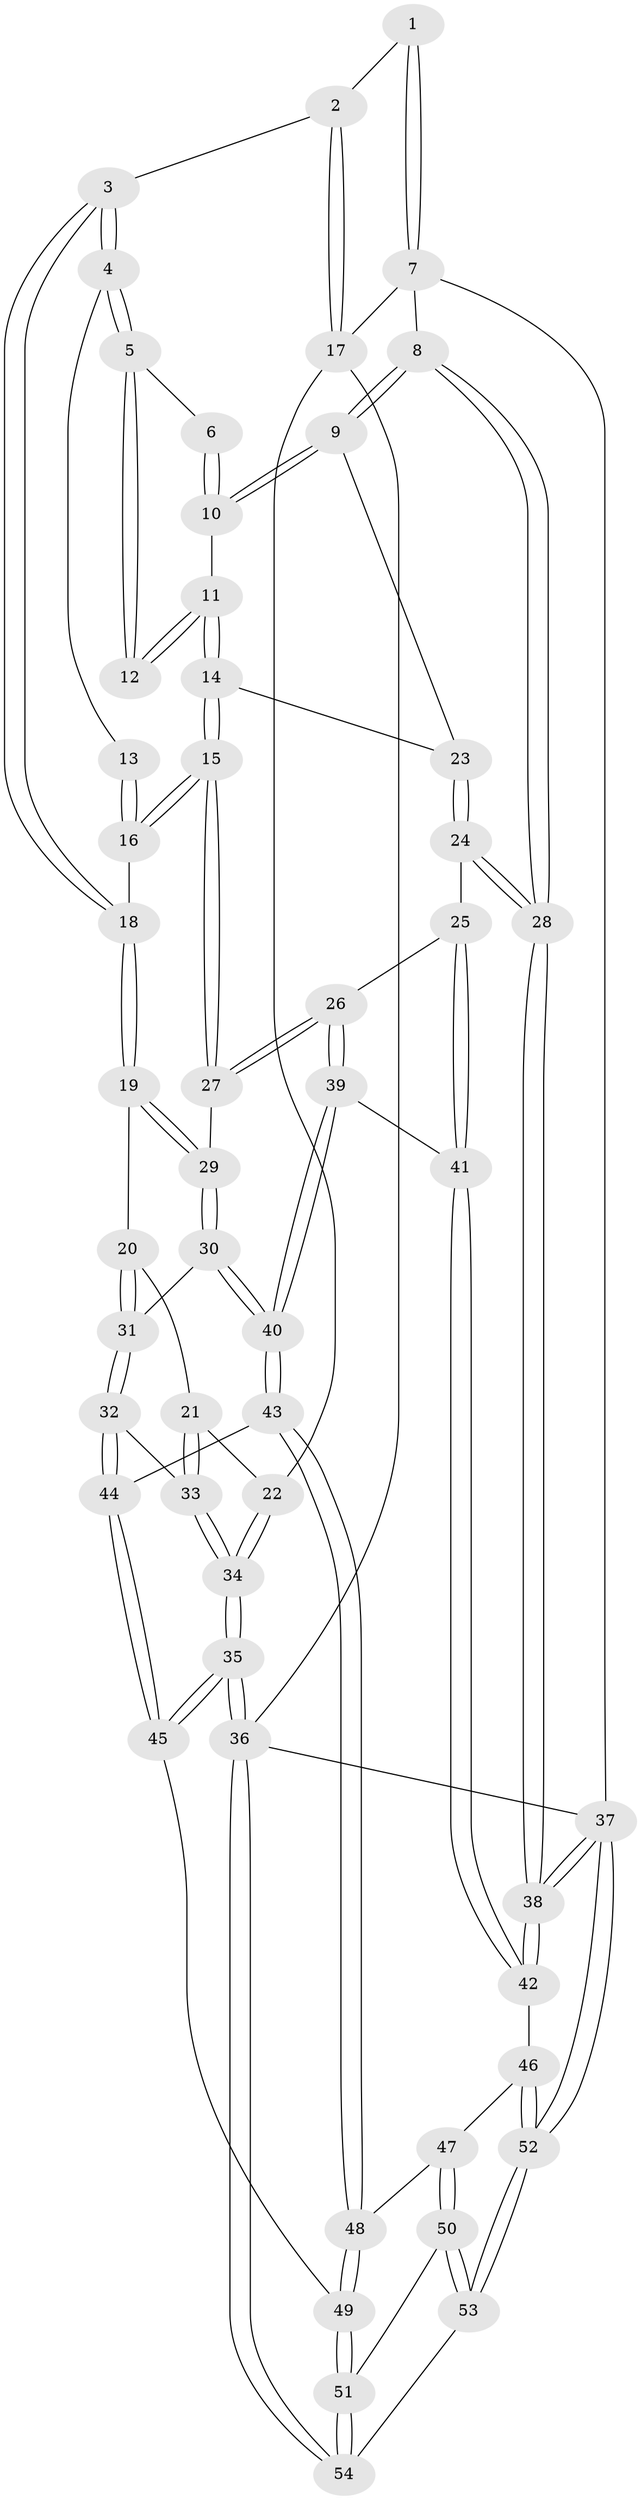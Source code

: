 // coarse degree distribution, {3: 0.16129032258064516, 5: 0.2903225806451613, 4: 0.3870967741935484, 2: 0.03225806451612903, 6: 0.12903225806451613}
// Generated by graph-tools (version 1.1) at 2025/24/03/03/25 07:24:39]
// undirected, 54 vertices, 132 edges
graph export_dot {
graph [start="1"]
  node [color=gray90,style=filled];
  1 [pos="+0.9019126326323471+0"];
  2 [pos="+0.10768310087764082+0"];
  3 [pos="+0.4673587809663837+0.13534232416177203"];
  4 [pos="+0.47399175426093837+0.1349133546808367"];
  5 [pos="+0.6694306161760326+0.10650306442839594"];
  6 [pos="+0.7408437463712152+0.04504391935725367"];
  7 [pos="+1+0"];
  8 [pos="+1+0.16012060359381663"];
  9 [pos="+0.9400764143088416+0.23626105703662023"];
  10 [pos="+0.8160716776796876+0.18140826244804098"];
  11 [pos="+0.7352862939228676+0.2734955721042787"];
  12 [pos="+0.7047500585768645+0.23674860224281105"];
  13 [pos="+0.6457002038414777+0.25545701995192444"];
  14 [pos="+0.742065650072426+0.2950659724203889"];
  15 [pos="+0.6738427431932346+0.40705744227945717"];
  16 [pos="+0.5874903901738433+0.3150375315253156"];
  17 [pos="+0+0"];
  18 [pos="+0.4740973118214273+0.2599251831976216"];
  19 [pos="+0.4403102967579676+0.32867752784908194"];
  20 [pos="+0.27288808528024083+0.36312787167780125"];
  21 [pos="+0.14567405359434268+0.3151908221256553"];
  22 [pos="+0+0"];
  23 [pos="+0.8421318624574925+0.30972878364531947"];
  24 [pos="+0.8659055360609834+0.5109370575127321"];
  25 [pos="+0.802353689063988+0.5306498599546061"];
  26 [pos="+0.7030056826989233+0.508821158594021"];
  27 [pos="+0.6747684392162262+0.47668859054722323"];
  28 [pos="+1+0.5314632839931132"];
  29 [pos="+0.4815937839723872+0.4784114677550122"];
  30 [pos="+0.4510401126262583+0.5166356854797757"];
  31 [pos="+0.36100290361407267+0.5701352253213062"];
  32 [pos="+0.33789949542878356+0.6042469158751463"];
  33 [pos="+0.1460755180939529+0.47869479373783524"];
  34 [pos="+0+0.8102059442721118"];
  35 [pos="+0+0.952463509955774"];
  36 [pos="+0+1"];
  37 [pos="+1+1"];
  38 [pos="+1+0.7272046460384756"];
  39 [pos="+0.618927980005299+0.6677754681215176"];
  40 [pos="+0.595019969609415+0.6979567101560092"];
  41 [pos="+0.8058875207050376+0.7062114436147892"];
  42 [pos="+0.810013928371865+0.7224794298240809"];
  43 [pos="+0.5730867256623133+0.7654753419456867"];
  44 [pos="+0.32952012355501514+0.6511799858637595"];
  45 [pos="+0.19322321440021673+0.8049018754015068"];
  46 [pos="+0.7535090291026664+0.8512983560465629"];
  47 [pos="+0.6732380074843577+0.8407904244476364"];
  48 [pos="+0.5747609683964161+0.7720821275934817"];
  49 [pos="+0.4616821791875041+0.8871288996224383"];
  50 [pos="+0.6351877652832231+0.9290648573832414"];
  51 [pos="+0.4735032223011785+1"];
  52 [pos="+1+1"];
  53 [pos="+0.6626684957091743+1"];
  54 [pos="+0.4336816329103531+1"];
  1 -- 2;
  1 -- 7;
  1 -- 7;
  2 -- 3;
  2 -- 17;
  2 -- 17;
  3 -- 4;
  3 -- 4;
  3 -- 18;
  3 -- 18;
  4 -- 5;
  4 -- 5;
  4 -- 13;
  5 -- 6;
  5 -- 12;
  5 -- 12;
  6 -- 10;
  6 -- 10;
  7 -- 8;
  7 -- 17;
  7 -- 37;
  8 -- 9;
  8 -- 9;
  8 -- 28;
  8 -- 28;
  9 -- 10;
  9 -- 10;
  9 -- 23;
  10 -- 11;
  11 -- 12;
  11 -- 12;
  11 -- 14;
  11 -- 14;
  13 -- 16;
  13 -- 16;
  14 -- 15;
  14 -- 15;
  14 -- 23;
  15 -- 16;
  15 -- 16;
  15 -- 27;
  15 -- 27;
  16 -- 18;
  17 -- 22;
  17 -- 36;
  18 -- 19;
  18 -- 19;
  19 -- 20;
  19 -- 29;
  19 -- 29;
  20 -- 21;
  20 -- 31;
  20 -- 31;
  21 -- 22;
  21 -- 33;
  21 -- 33;
  22 -- 34;
  22 -- 34;
  23 -- 24;
  23 -- 24;
  24 -- 25;
  24 -- 28;
  24 -- 28;
  25 -- 26;
  25 -- 41;
  25 -- 41;
  26 -- 27;
  26 -- 27;
  26 -- 39;
  26 -- 39;
  27 -- 29;
  28 -- 38;
  28 -- 38;
  29 -- 30;
  29 -- 30;
  30 -- 31;
  30 -- 40;
  30 -- 40;
  31 -- 32;
  31 -- 32;
  32 -- 33;
  32 -- 44;
  32 -- 44;
  33 -- 34;
  33 -- 34;
  34 -- 35;
  34 -- 35;
  35 -- 36;
  35 -- 36;
  35 -- 45;
  35 -- 45;
  36 -- 54;
  36 -- 54;
  36 -- 37;
  37 -- 38;
  37 -- 38;
  37 -- 52;
  37 -- 52;
  38 -- 42;
  38 -- 42;
  39 -- 40;
  39 -- 40;
  39 -- 41;
  40 -- 43;
  40 -- 43;
  41 -- 42;
  41 -- 42;
  42 -- 46;
  43 -- 44;
  43 -- 48;
  43 -- 48;
  44 -- 45;
  44 -- 45;
  45 -- 49;
  46 -- 47;
  46 -- 52;
  46 -- 52;
  47 -- 48;
  47 -- 50;
  47 -- 50;
  48 -- 49;
  48 -- 49;
  49 -- 51;
  49 -- 51;
  50 -- 51;
  50 -- 53;
  50 -- 53;
  51 -- 54;
  51 -- 54;
  52 -- 53;
  52 -- 53;
  53 -- 54;
}
